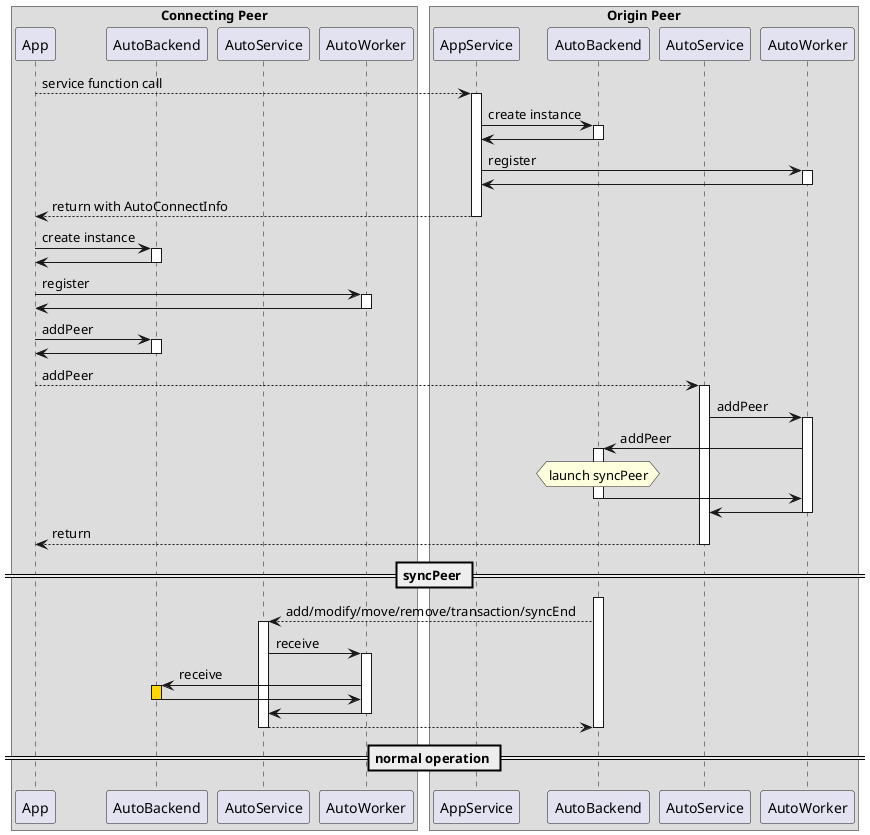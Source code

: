 @startuml
!pragma teoz true

box Connecting Peer
participant App as c.app
participant AutoBackend as c.backend
participant AutoService as c.service
participant AutoWorker as c.worker
endbox

box Origin Peer
participant AppService as o.app.service
participant AutoBackend as o.backend

participant "AutoService" as o.service
participant "AutoWorker" as o.worker
endbox

c.app --> o.app.service : service function call
activate o.app.service

o.app.service -> o.backend : create instance
activate o.backend
o.backend -> o.app.service
deactivate o.backend

o.app.service -> o.worker : register
activate o.worker
o.worker -> o.app.service
deactivate o.worker
o.app.service --> c.app : return with AutoConnectInfo
deactivate o.app.service

c.app -> c.backend : create instance
activate c.backend
c.backend -> c.app
deactivate c.backend

c.app -> c.worker : register
activate c.worker
c.worker -> c.app
deactivate c.worker

c.app -> c.backend : addPeer
activate c.backend
c.backend -> c.app
deactivate c.backend

c.app --> o.service : addPeer
activate o.service
o.service -> o.worker : addPeer
activate o.worker
o.worker -> o.backend : addPeer
activate o.backend
hnote over o.backend : launch syncPeer
o.backend -> o.worker
deactivate o.backend
o.worker -> o.service
deactivate o.worker
o.service --> c.app : return
deactivate o.service

== syncPeer ==

activate o.backend
o.backend --> c.service : add/modify/move/remove/transaction/syncEnd
activate c.service

c.service -> c.worker : receive
activate c.worker

c.worker -> c.backend : receive
activate c.backend #gold
c.backend -> c.worker
deactivate c.backend #gold

c.worker -> c.service
deactivate c.worker
c.service --> o.backend
deactivate c.service
deactivate o.backend

== normal operation ==
@enduml